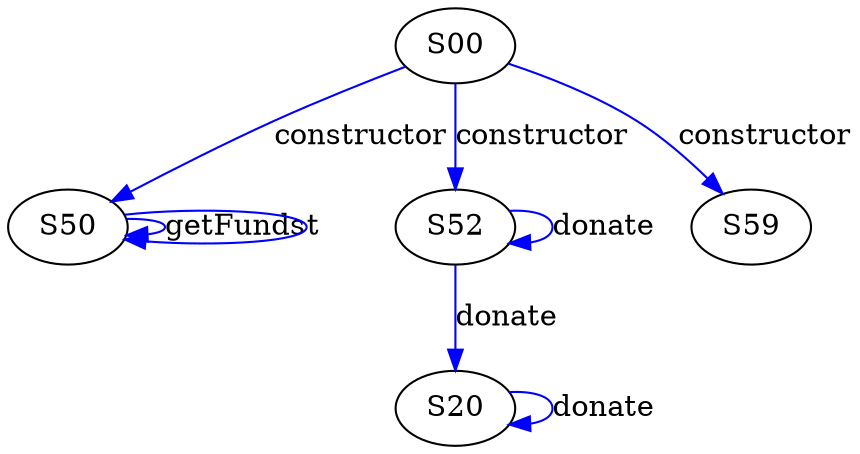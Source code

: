 digraph {

S00->S50 [label="constructor", style="", color="blue"]
S00->S52 [label="constructor", style="", color="blue"]
S00->S59 [label="constructor", style="", color="blue"]
S52->S20 [label="donate", style="", color="blue"]
S52->S52 [label="donate", style="", color="blue"]
S50->S50 [label="getFunds", style="", color="blue"]
S20->S20 [label="donate", style="", color="blue"]
S50->S50 [label="t", style="", color="blue"]
}
